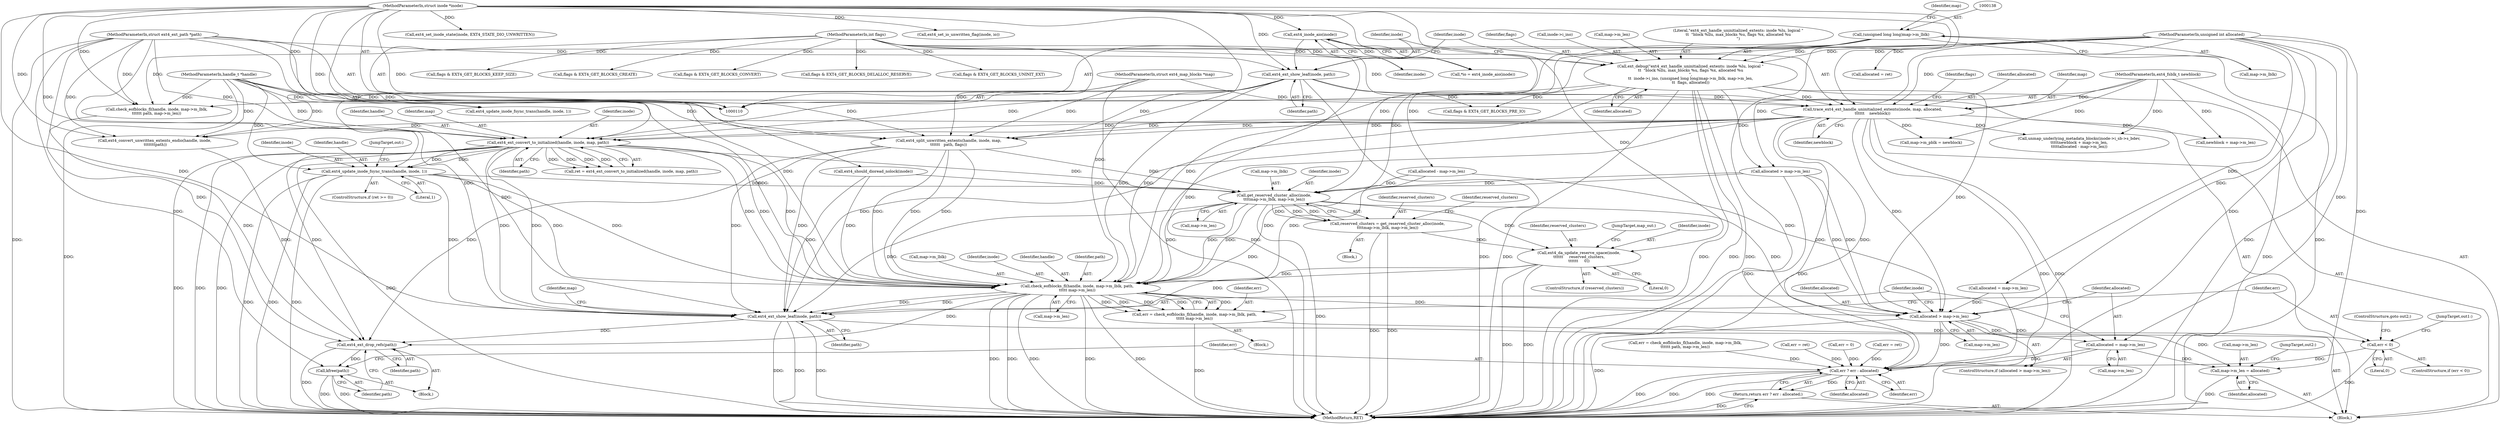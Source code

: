 digraph "0_linux_dee1f973ca341c266229faa5a1a5bb268bed3531_0@API" {
"1000257" [label="(Call,ext4_update_inode_fsync_trans(handle, inode, 1))"];
"1000248" [label="(Call,ext4_ext_convert_to_initialized(handle, inode, map, path))"];
"1000111" [label="(MethodParameterIn,handle_t *handle)"];
"1000150" [label="(Call,trace_ext4_ext_handle_uninitialized_extents(inode, map, allocated,\n\t\t\t\t\t\t    newblock))"];
"1000147" [label="(Call,ext4_ext_show_leaf(inode, path))"];
"1000130" [label="(Call,ext4_inode_aio(inode))"];
"1000112" [label="(MethodParameterIn,struct inode *inode)"];
"1000114" [label="(MethodParameterIn,struct ext4_ext_path *path)"];
"1000113" [label="(MethodParameterIn,struct ext4_map_blocks *map)"];
"1000132" [label="(Call,ext_debug(\"ext4_ext_handle_uninitialized_extents: inode %lu, logical \"\n\t\t  \"block %llu, max_blocks %u, flags %x, allocated %u\n\",\n\t\t  inode->i_ino, (unsigned long long)map->m_lblk, map->m_len,\n\t\t  flags, allocated))"];
"1000137" [label="(Call,(unsigned long long)map->m_lblk)"];
"1000115" [label="(MethodParameterIn,int flags)"];
"1000116" [label="(MethodParameterIn,unsigned int allocated)"];
"1000117" [label="(MethodParameterIn,ext4_fsblk_t newblock)"];
"1000316" [label="(Call,get_reserved_cluster_alloc(inode,\n\t\t\t\tmap->m_lblk, map->m_len))"];
"1000314" [label="(Call,reserved_clusters = get_reserved_cluster_alloc(inode,\n\t\t\t\tmap->m_lblk, map->m_len))"];
"1000326" [label="(Call,ext4_da_update_reserve_space(inode,\n\t\t\t\t\t\t     reserved_clusters,\n\t\t\t\t\t\t     0))"];
"1000345" [label="(Call,check_eofblocks_fl(handle, inode, map->m_lblk, path,\n\t\t\t\t\t map->m_len))"];
"1000343" [label="(Call,err = check_eofblocks_fl(handle, inode, map->m_lblk, path,\n\t\t\t\t\t map->m_len))"];
"1000356" [label="(Call,err < 0)"];
"1000394" [label="(Call,err ? err : allocated)"];
"1000393" [label="(Return,return err ? err : allocated;)"];
"1000362" [label="(Call,allocated > map->m_len)"];
"1000367" [label="(Call,allocated = map->m_len)"];
"1000380" [label="(Call,map->m_len = allocated)"];
"1000372" [label="(Call,ext4_ext_show_leaf(inode, path))"];
"1000389" [label="(Call,ext4_ext_drop_refs(path))"];
"1000391" [label="(Call,kfree(path))"];
"1000318" [label="(Call,map->m_lblk)"];
"1000139" [label="(Call,map->m_lblk)"];
"1000115" [label="(MethodParameterIn,int flags)"];
"1000321" [label="(Call,map->m_len)"];
"1000272" [label="(Call,allocated = ret)"];
"1000384" [label="(Identifier,allocated)"];
"1000113" [label="(MethodParameterIn,struct ext4_map_blocks *map)"];
"1000324" [label="(ControlStructure,if (reserved_clusters))"];
"1000325" [label="(Identifier,reserved_clusters)"];
"1000328" [label="(Identifier,reserved_clusters)"];
"1000149" [label="(Identifier,path)"];
"1000398" [label="(MethodReturn,RET)"];
"1000348" [label="(Call,map->m_lblk)"];
"1000312" [label="(Block,)"];
"1000343" [label="(Call,err = check_eofblocks_fl(handle, inode, map->m_lblk, path,\n\t\t\t\t\t map->m_len))"];
"1000374" [label="(Identifier,path)"];
"1000157" [label="(Identifier,flags)"];
"1000259" [label="(Identifier,inode)"];
"1000131" [label="(Identifier,inode)"];
"1000397" [label="(Identifier,allocated)"];
"1000344" [label="(Identifier,err)"];
"1000357" [label="(Identifier,err)"];
"1000293" [label="(Call,newblock + map->m_len)"];
"1000211" [label="(Call,err = check_eofblocks_fl(handle, inode, map->m_lblk,\n\t\t\t\t\t\t path, map->m_len))"];
"1000253" [label="(ControlStructure,if (ret >= 0))"];
"1000248" [label="(Call,ext4_ext_convert_to_initialized(handle, inode, map, path))"];
"1000132" [label="(Call,ext_debug(\"ext4_ext_handle_uninitialized_extents: inode %lu, logical \"\n\t\t  \"block %llu, max_blocks %u, flags %x, allocated %u\n\",\n\t\t  inode->i_ino, (unsigned long long)map->m_lblk, map->m_len,\n\t\t  flags, allocated))"];
"1000183" [label="(Call,ext4_should_dioread_nolock(inode))"];
"1000146" [label="(Identifier,allocated)"];
"1000352" [label="(Call,map->m_len)"];
"1000338" [label="(Call,flags & EXT4_GET_BLOCKS_KEEP_SIZE)"];
"1000392" [label="(Identifier,path)"];
"1000375" [label="(Call,map->m_pblk = newblock)"];
"1000369" [label="(Call,map->m_len)"];
"1000385" [label="(JumpTarget,out2:)"];
"1000317" [label="(Identifier,inode)"];
"1000394" [label="(Call,err ? err : allocated)"];
"1000258" [label="(Identifier,handle)"];
"1000251" [label="(Identifier,map)"];
"1000360" [label="(JumpTarget,out1:)"];
"1000356" [label="(Call,err < 0)"];
"1000396" [label="(Identifier,err)"];
"1000153" [label="(Identifier,allocated)"];
"1000130" [label="(Call,ext4_inode_aio(inode))"];
"1000235" [label="(Call,flags & EXT4_GET_BLOCKS_CREATE)"];
"1000330" [label="(JumpTarget,map_out:)"];
"1000388" [label="(Block,)"];
"1000373" [label="(Identifier,inode)"];
"1000361" [label="(ControlStructure,if (allocated > map->m_len))"];
"1000377" [label="(Identifier,map)"];
"1000133" [label="(Literal,\"ext4_ext_handle_uninitialized_extents: inode %lu, logical \"\n\t\t  \"block %llu, max_blocks %u, flags %x, allocated %u\n\")"];
"1000252" [label="(Identifier,path)"];
"1000368" [label="(Identifier,allocated)"];
"1000345" [label="(Call,check_eofblocks_fl(handle, inode, map->m_lblk, path,\n\t\t\t\t\t map->m_len))"];
"1000314" [label="(Call,reserved_clusters = get_reserved_cluster_alloc(inode,\n\t\t\t\tmap->m_lblk, map->m_len))"];
"1000287" [label="(Call,unmap_underlying_metadata_blocks(inode->i_sb->s_bdev,\n\t\t\t\t\tnewblock + map->m_len,\n\t\t\t\t\tallocated - map->m_len))"];
"1000362" [label="(Call,allocated > map->m_len)"];
"1000154" [label="(Identifier,newblock)"];
"1000112" [label="(MethodParameterIn,struct inode *inode)"];
"1000347" [label="(Identifier,inode)"];
"1000267" [label="(Call,err = ret)"];
"1000213" [label="(Call,check_eofblocks_fl(handle, inode, map->m_lblk,\n\t\t\t\t\t\t path, map->m_len))"];
"1000118" [label="(Block,)"];
"1000111" [label="(MethodParameterIn,handle_t *handle)"];
"1000145" [label="(Identifier,flags)"];
"1000137" [label="(Call,(unsigned long long)map->m_lblk)"];
"1000381" [label="(Call,map->m_len)"];
"1000342" [label="(Block,)"];
"1000281" [label="(Call,allocated > map->m_len)"];
"1000367" [label="(Call,allocated = map->m_len)"];
"1000315" [label="(Identifier,reserved_clusters)"];
"1000162" [label="(Call,ext4_split_unwritten_extents(handle, inode, map,\n\t\t\t\t\t\t   path, flags))"];
"1000261" [label="(JumpTarget,out:)"];
"1000359" [label="(ControlStructure,goto out2;)"];
"1000117" [label="(MethodParameterIn,ext4_fsblk_t newblock)"];
"1000355" [label="(ControlStructure,if (err < 0))"];
"1000152" [label="(Identifier,map)"];
"1000303" [label="(Call,allocated = map->m_len)"];
"1000393" [label="(Return,return err ? err : allocated;)"];
"1000389" [label="(Call,ext4_ext_drop_refs(path))"];
"1000147" [label="(Call,ext4_ext_show_leaf(inode, path))"];
"1000298" [label="(Call,allocated - map->m_len)"];
"1000316" [label="(Call,get_reserved_cluster_alloc(inode,\n\t\t\t\tmap->m_lblk, map->m_len))"];
"1000391" [label="(Call,kfree(path))"];
"1000192" [label="(Call,flags & EXT4_GET_BLOCKS_CONVERT)"];
"1000179" [label="(Call,ext4_set_inode_state(inode, EXT4_STATE_DIO_UNWRITTEN))"];
"1000124" [label="(Call,err = 0)"];
"1000134" [label="(Call,inode->i_ino)"];
"1000207" [label="(Call,ext4_update_inode_fsync_trans(handle, inode, 1))"];
"1000364" [label="(Call,map->m_len)"];
"1000128" [label="(Call,*io = ext4_inode_aio(inode))"];
"1000309" [label="(Call,flags & EXT4_GET_BLOCKS_DELALLOC_RESERVE)"];
"1000346" [label="(Identifier,handle)"];
"1000175" [label="(Call,ext4_set_io_unwritten_flag(inode, io))"];
"1000250" [label="(Identifier,inode)"];
"1000260" [label="(Literal,1)"];
"1000224" [label="(Call,err = ret)"];
"1000329" [label="(Literal,0)"];
"1000116" [label="(MethodParameterIn,unsigned int allocated)"];
"1000114" [label="(MethodParameterIn,struct ext4_ext_path *path)"];
"1000358" [label="(Literal,0)"];
"1000372" [label="(Call,ext4_ext_show_leaf(inode, path))"];
"1000156" [label="(Call,flags & EXT4_GET_BLOCKS_PRE_IO)"];
"1000390" [label="(Identifier,path)"];
"1000246" [label="(Call,ret = ext4_ext_convert_to_initialized(handle, inode, map, path))"];
"1000198" [label="(Call,ext4_convert_unwritten_extents_endio(handle, inode,\n \t\t\t\t\t\t\tpath))"];
"1000351" [label="(Identifier,path)"];
"1000257" [label="(Call,ext4_update_inode_fsync_trans(handle, inode, 1))"];
"1000326" [label="(Call,ext4_da_update_reserve_space(inode,\n\t\t\t\t\t\t     reserved_clusters,\n\t\t\t\t\t\t     0))"];
"1000148" [label="(Identifier,inode)"];
"1000363" [label="(Identifier,allocated)"];
"1000380" [label="(Call,map->m_len = allocated)"];
"1000151" [label="(Identifier,inode)"];
"1000142" [label="(Call,map->m_len)"];
"1000249" [label="(Identifier,handle)"];
"1000143" [label="(Identifier,map)"];
"1000229" [label="(Call,flags & EXT4_GET_BLOCKS_UNINIT_EXT)"];
"1000395" [label="(Identifier,err)"];
"1000327" [label="(Identifier,inode)"];
"1000150" [label="(Call,trace_ext4_ext_handle_uninitialized_extents(inode, map, allocated,\n\t\t\t\t\t\t    newblock))"];
"1000257" -> "1000253"  [label="AST: "];
"1000257" -> "1000260"  [label="CFG: "];
"1000258" -> "1000257"  [label="AST: "];
"1000259" -> "1000257"  [label="AST: "];
"1000260" -> "1000257"  [label="AST: "];
"1000261" -> "1000257"  [label="CFG: "];
"1000257" -> "1000398"  [label="DDG: "];
"1000257" -> "1000398"  [label="DDG: "];
"1000257" -> "1000398"  [label="DDG: "];
"1000248" -> "1000257"  [label="DDG: "];
"1000248" -> "1000257"  [label="DDG: "];
"1000111" -> "1000257"  [label="DDG: "];
"1000112" -> "1000257"  [label="DDG: "];
"1000257" -> "1000316"  [label="DDG: "];
"1000257" -> "1000345"  [label="DDG: "];
"1000257" -> "1000345"  [label="DDG: "];
"1000257" -> "1000372"  [label="DDG: "];
"1000248" -> "1000246"  [label="AST: "];
"1000248" -> "1000252"  [label="CFG: "];
"1000249" -> "1000248"  [label="AST: "];
"1000250" -> "1000248"  [label="AST: "];
"1000251" -> "1000248"  [label="AST: "];
"1000252" -> "1000248"  [label="AST: "];
"1000246" -> "1000248"  [label="CFG: "];
"1000248" -> "1000398"  [label="DDG: "];
"1000248" -> "1000398"  [label="DDG: "];
"1000248" -> "1000398"  [label="DDG: "];
"1000248" -> "1000398"  [label="DDG: "];
"1000248" -> "1000246"  [label="DDG: "];
"1000248" -> "1000246"  [label="DDG: "];
"1000248" -> "1000246"  [label="DDG: "];
"1000248" -> "1000246"  [label="DDG: "];
"1000111" -> "1000248"  [label="DDG: "];
"1000150" -> "1000248"  [label="DDG: "];
"1000150" -> "1000248"  [label="DDG: "];
"1000112" -> "1000248"  [label="DDG: "];
"1000113" -> "1000248"  [label="DDG: "];
"1000147" -> "1000248"  [label="DDG: "];
"1000114" -> "1000248"  [label="DDG: "];
"1000248" -> "1000316"  [label="DDG: "];
"1000248" -> "1000345"  [label="DDG: "];
"1000248" -> "1000345"  [label="DDG: "];
"1000248" -> "1000345"  [label="DDG: "];
"1000248" -> "1000372"  [label="DDG: "];
"1000248" -> "1000372"  [label="DDG: "];
"1000248" -> "1000389"  [label="DDG: "];
"1000111" -> "1000110"  [label="AST: "];
"1000111" -> "1000398"  [label="DDG: "];
"1000111" -> "1000162"  [label="DDG: "];
"1000111" -> "1000198"  [label="DDG: "];
"1000111" -> "1000207"  [label="DDG: "];
"1000111" -> "1000213"  [label="DDG: "];
"1000111" -> "1000345"  [label="DDG: "];
"1000150" -> "1000118"  [label="AST: "];
"1000150" -> "1000154"  [label="CFG: "];
"1000151" -> "1000150"  [label="AST: "];
"1000152" -> "1000150"  [label="AST: "];
"1000153" -> "1000150"  [label="AST: "];
"1000154" -> "1000150"  [label="AST: "];
"1000157" -> "1000150"  [label="CFG: "];
"1000150" -> "1000398"  [label="DDG: "];
"1000150" -> "1000398"  [label="DDG: "];
"1000150" -> "1000398"  [label="DDG: "];
"1000147" -> "1000150"  [label="DDG: "];
"1000112" -> "1000150"  [label="DDG: "];
"1000113" -> "1000150"  [label="DDG: "];
"1000132" -> "1000150"  [label="DDG: "];
"1000116" -> "1000150"  [label="DDG: "];
"1000117" -> "1000150"  [label="DDG: "];
"1000150" -> "1000162"  [label="DDG: "];
"1000150" -> "1000162"  [label="DDG: "];
"1000150" -> "1000198"  [label="DDG: "];
"1000150" -> "1000287"  [label="DDG: "];
"1000150" -> "1000293"  [label="DDG: "];
"1000150" -> "1000345"  [label="DDG: "];
"1000150" -> "1000362"  [label="DDG: "];
"1000150" -> "1000372"  [label="DDG: "];
"1000150" -> "1000375"  [label="DDG: "];
"1000150" -> "1000394"  [label="DDG: "];
"1000147" -> "1000118"  [label="AST: "];
"1000147" -> "1000149"  [label="CFG: "];
"1000148" -> "1000147"  [label="AST: "];
"1000149" -> "1000147"  [label="AST: "];
"1000151" -> "1000147"  [label="CFG: "];
"1000147" -> "1000398"  [label="DDG: "];
"1000130" -> "1000147"  [label="DDG: "];
"1000112" -> "1000147"  [label="DDG: "];
"1000114" -> "1000147"  [label="DDG: "];
"1000147" -> "1000162"  [label="DDG: "];
"1000147" -> "1000198"  [label="DDG: "];
"1000147" -> "1000345"  [label="DDG: "];
"1000147" -> "1000372"  [label="DDG: "];
"1000130" -> "1000128"  [label="AST: "];
"1000130" -> "1000131"  [label="CFG: "];
"1000131" -> "1000130"  [label="AST: "];
"1000128" -> "1000130"  [label="CFG: "];
"1000130" -> "1000128"  [label="DDG: "];
"1000112" -> "1000130"  [label="DDG: "];
"1000112" -> "1000110"  [label="AST: "];
"1000112" -> "1000398"  [label="DDG: "];
"1000112" -> "1000162"  [label="DDG: "];
"1000112" -> "1000175"  [label="DDG: "];
"1000112" -> "1000179"  [label="DDG: "];
"1000112" -> "1000183"  [label="DDG: "];
"1000112" -> "1000198"  [label="DDG: "];
"1000112" -> "1000207"  [label="DDG: "];
"1000112" -> "1000213"  [label="DDG: "];
"1000112" -> "1000316"  [label="DDG: "];
"1000112" -> "1000326"  [label="DDG: "];
"1000112" -> "1000345"  [label="DDG: "];
"1000112" -> "1000372"  [label="DDG: "];
"1000114" -> "1000110"  [label="AST: "];
"1000114" -> "1000398"  [label="DDG: "];
"1000114" -> "1000162"  [label="DDG: "];
"1000114" -> "1000198"  [label="DDG: "];
"1000114" -> "1000213"  [label="DDG: "];
"1000114" -> "1000345"  [label="DDG: "];
"1000114" -> "1000372"  [label="DDG: "];
"1000114" -> "1000389"  [label="DDG: "];
"1000114" -> "1000391"  [label="DDG: "];
"1000113" -> "1000110"  [label="AST: "];
"1000113" -> "1000398"  [label="DDG: "];
"1000113" -> "1000162"  [label="DDG: "];
"1000132" -> "1000118"  [label="AST: "];
"1000132" -> "1000146"  [label="CFG: "];
"1000133" -> "1000132"  [label="AST: "];
"1000134" -> "1000132"  [label="AST: "];
"1000137" -> "1000132"  [label="AST: "];
"1000142" -> "1000132"  [label="AST: "];
"1000145" -> "1000132"  [label="AST: "];
"1000146" -> "1000132"  [label="AST: "];
"1000148" -> "1000132"  [label="CFG: "];
"1000132" -> "1000398"  [label="DDG: "];
"1000132" -> "1000398"  [label="DDG: "];
"1000132" -> "1000398"  [label="DDG: "];
"1000132" -> "1000398"  [label="DDG: "];
"1000137" -> "1000132"  [label="DDG: "];
"1000115" -> "1000132"  [label="DDG: "];
"1000116" -> "1000132"  [label="DDG: "];
"1000132" -> "1000156"  [label="DDG: "];
"1000132" -> "1000213"  [label="DDG: "];
"1000132" -> "1000281"  [label="DDG: "];
"1000132" -> "1000345"  [label="DDG: "];
"1000132" -> "1000362"  [label="DDG: "];
"1000137" -> "1000139"  [label="CFG: "];
"1000138" -> "1000137"  [label="AST: "];
"1000139" -> "1000137"  [label="AST: "];
"1000143" -> "1000137"  [label="CFG: "];
"1000137" -> "1000398"  [label="DDG: "];
"1000137" -> "1000213"  [label="DDG: "];
"1000137" -> "1000316"  [label="DDG: "];
"1000137" -> "1000345"  [label="DDG: "];
"1000115" -> "1000110"  [label="AST: "];
"1000115" -> "1000398"  [label="DDG: "];
"1000115" -> "1000156"  [label="DDG: "];
"1000115" -> "1000162"  [label="DDG: "];
"1000115" -> "1000192"  [label="DDG: "];
"1000115" -> "1000229"  [label="DDG: "];
"1000115" -> "1000235"  [label="DDG: "];
"1000115" -> "1000309"  [label="DDG: "];
"1000115" -> "1000338"  [label="DDG: "];
"1000116" -> "1000110"  [label="AST: "];
"1000116" -> "1000398"  [label="DDG: "];
"1000116" -> "1000272"  [label="DDG: "];
"1000116" -> "1000281"  [label="DDG: "];
"1000116" -> "1000298"  [label="DDG: "];
"1000116" -> "1000303"  [label="DDG: "];
"1000116" -> "1000362"  [label="DDG: "];
"1000116" -> "1000367"  [label="DDG: "];
"1000116" -> "1000380"  [label="DDG: "];
"1000116" -> "1000394"  [label="DDG: "];
"1000117" -> "1000110"  [label="AST: "];
"1000117" -> "1000398"  [label="DDG: "];
"1000117" -> "1000287"  [label="DDG: "];
"1000117" -> "1000293"  [label="DDG: "];
"1000117" -> "1000375"  [label="DDG: "];
"1000316" -> "1000314"  [label="AST: "];
"1000316" -> "1000321"  [label="CFG: "];
"1000317" -> "1000316"  [label="AST: "];
"1000318" -> "1000316"  [label="AST: "];
"1000321" -> "1000316"  [label="AST: "];
"1000314" -> "1000316"  [label="CFG: "];
"1000316" -> "1000398"  [label="DDG: "];
"1000316" -> "1000314"  [label="DDG: "];
"1000316" -> "1000314"  [label="DDG: "];
"1000316" -> "1000314"  [label="DDG: "];
"1000162" -> "1000316"  [label="DDG: "];
"1000183" -> "1000316"  [label="DDG: "];
"1000281" -> "1000316"  [label="DDG: "];
"1000298" -> "1000316"  [label="DDG: "];
"1000316" -> "1000326"  [label="DDG: "];
"1000316" -> "1000345"  [label="DDG: "];
"1000316" -> "1000345"  [label="DDG: "];
"1000316" -> "1000345"  [label="DDG: "];
"1000316" -> "1000362"  [label="DDG: "];
"1000316" -> "1000372"  [label="DDG: "];
"1000314" -> "1000312"  [label="AST: "];
"1000315" -> "1000314"  [label="AST: "];
"1000325" -> "1000314"  [label="CFG: "];
"1000314" -> "1000398"  [label="DDG: "];
"1000314" -> "1000398"  [label="DDG: "];
"1000314" -> "1000326"  [label="DDG: "];
"1000326" -> "1000324"  [label="AST: "];
"1000326" -> "1000329"  [label="CFG: "];
"1000327" -> "1000326"  [label="AST: "];
"1000328" -> "1000326"  [label="AST: "];
"1000329" -> "1000326"  [label="AST: "];
"1000330" -> "1000326"  [label="CFG: "];
"1000326" -> "1000398"  [label="DDG: "];
"1000326" -> "1000398"  [label="DDG: "];
"1000326" -> "1000345"  [label="DDG: "];
"1000326" -> "1000372"  [label="DDG: "];
"1000345" -> "1000343"  [label="AST: "];
"1000345" -> "1000352"  [label="CFG: "];
"1000346" -> "1000345"  [label="AST: "];
"1000347" -> "1000345"  [label="AST: "];
"1000348" -> "1000345"  [label="AST: "];
"1000351" -> "1000345"  [label="AST: "];
"1000352" -> "1000345"  [label="AST: "];
"1000343" -> "1000345"  [label="CFG: "];
"1000345" -> "1000398"  [label="DDG: "];
"1000345" -> "1000398"  [label="DDG: "];
"1000345" -> "1000398"  [label="DDG: "];
"1000345" -> "1000398"  [label="DDG: "];
"1000345" -> "1000398"  [label="DDG: "];
"1000345" -> "1000343"  [label="DDG: "];
"1000345" -> "1000343"  [label="DDG: "];
"1000345" -> "1000343"  [label="DDG: "];
"1000345" -> "1000343"  [label="DDG: "];
"1000345" -> "1000343"  [label="DDG: "];
"1000162" -> "1000345"  [label="DDG: "];
"1000162" -> "1000345"  [label="DDG: "];
"1000162" -> "1000345"  [label="DDG: "];
"1000183" -> "1000345"  [label="DDG: "];
"1000281" -> "1000345"  [label="DDG: "];
"1000298" -> "1000345"  [label="DDG: "];
"1000345" -> "1000362"  [label="DDG: "];
"1000345" -> "1000372"  [label="DDG: "];
"1000345" -> "1000372"  [label="DDG: "];
"1000345" -> "1000389"  [label="DDG: "];
"1000343" -> "1000342"  [label="AST: "];
"1000344" -> "1000343"  [label="AST: "];
"1000357" -> "1000343"  [label="CFG: "];
"1000343" -> "1000398"  [label="DDG: "];
"1000343" -> "1000356"  [label="DDG: "];
"1000356" -> "1000355"  [label="AST: "];
"1000356" -> "1000358"  [label="CFG: "];
"1000357" -> "1000356"  [label="AST: "];
"1000358" -> "1000356"  [label="AST: "];
"1000359" -> "1000356"  [label="CFG: "];
"1000360" -> "1000356"  [label="CFG: "];
"1000356" -> "1000398"  [label="DDG: "];
"1000356" -> "1000394"  [label="DDG: "];
"1000394" -> "1000393"  [label="AST: "];
"1000394" -> "1000396"  [label="CFG: "];
"1000394" -> "1000397"  [label="CFG: "];
"1000395" -> "1000394"  [label="AST: "];
"1000396" -> "1000394"  [label="AST: "];
"1000397" -> "1000394"  [label="AST: "];
"1000393" -> "1000394"  [label="CFG: "];
"1000394" -> "1000398"  [label="DDG: "];
"1000394" -> "1000398"  [label="DDG: "];
"1000394" -> "1000398"  [label="DDG: "];
"1000394" -> "1000393"  [label="DDG: "];
"1000224" -> "1000394"  [label="DDG: "];
"1000124" -> "1000394"  [label="DDG: "];
"1000267" -> "1000394"  [label="DDG: "];
"1000211" -> "1000394"  [label="DDG: "];
"1000281" -> "1000394"  [label="DDG: "];
"1000303" -> "1000394"  [label="DDG: "];
"1000367" -> "1000394"  [label="DDG: "];
"1000362" -> "1000394"  [label="DDG: "];
"1000393" -> "1000118"  [label="AST: "];
"1000398" -> "1000393"  [label="CFG: "];
"1000393" -> "1000398"  [label="DDG: "];
"1000362" -> "1000361"  [label="AST: "];
"1000362" -> "1000364"  [label="CFG: "];
"1000363" -> "1000362"  [label="AST: "];
"1000364" -> "1000362"  [label="AST: "];
"1000368" -> "1000362"  [label="CFG: "];
"1000373" -> "1000362"  [label="CFG: "];
"1000362" -> "1000398"  [label="DDG: "];
"1000281" -> "1000362"  [label="DDG: "];
"1000281" -> "1000362"  [label="DDG: "];
"1000303" -> "1000362"  [label="DDG: "];
"1000298" -> "1000362"  [label="DDG: "];
"1000362" -> "1000367"  [label="DDG: "];
"1000362" -> "1000380"  [label="DDG: "];
"1000367" -> "1000361"  [label="AST: "];
"1000367" -> "1000369"  [label="CFG: "];
"1000368" -> "1000367"  [label="AST: "];
"1000369" -> "1000367"  [label="AST: "];
"1000373" -> "1000367"  [label="CFG: "];
"1000367" -> "1000380"  [label="DDG: "];
"1000380" -> "1000118"  [label="AST: "];
"1000380" -> "1000384"  [label="CFG: "];
"1000381" -> "1000380"  [label="AST: "];
"1000384" -> "1000380"  [label="AST: "];
"1000385" -> "1000380"  [label="CFG: "];
"1000380" -> "1000398"  [label="DDG: "];
"1000372" -> "1000118"  [label="AST: "];
"1000372" -> "1000374"  [label="CFG: "];
"1000373" -> "1000372"  [label="AST: "];
"1000374" -> "1000372"  [label="AST: "];
"1000377" -> "1000372"  [label="CFG: "];
"1000372" -> "1000398"  [label="DDG: "];
"1000372" -> "1000398"  [label="DDG: "];
"1000372" -> "1000398"  [label="DDG: "];
"1000162" -> "1000372"  [label="DDG: "];
"1000162" -> "1000372"  [label="DDG: "];
"1000183" -> "1000372"  [label="DDG: "];
"1000372" -> "1000389"  [label="DDG: "];
"1000389" -> "1000388"  [label="AST: "];
"1000389" -> "1000390"  [label="CFG: "];
"1000390" -> "1000389"  [label="AST: "];
"1000392" -> "1000389"  [label="CFG: "];
"1000389" -> "1000398"  [label="DDG: "];
"1000198" -> "1000389"  [label="DDG: "];
"1000213" -> "1000389"  [label="DDG: "];
"1000162" -> "1000389"  [label="DDG: "];
"1000389" -> "1000391"  [label="DDG: "];
"1000391" -> "1000388"  [label="AST: "];
"1000391" -> "1000392"  [label="CFG: "];
"1000392" -> "1000391"  [label="AST: "];
"1000395" -> "1000391"  [label="CFG: "];
"1000391" -> "1000398"  [label="DDG: "];
"1000391" -> "1000398"  [label="DDG: "];
}
